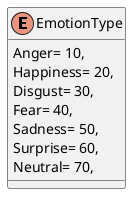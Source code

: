 @startuml
enum EmotionType {
    Anger= 10,
    Happiness= 20,
    Disgust= 30,
    Fear= 40,
    Sadness= 50,
    Surprise= 60,
    Neutral= 70,
}
@enduml
